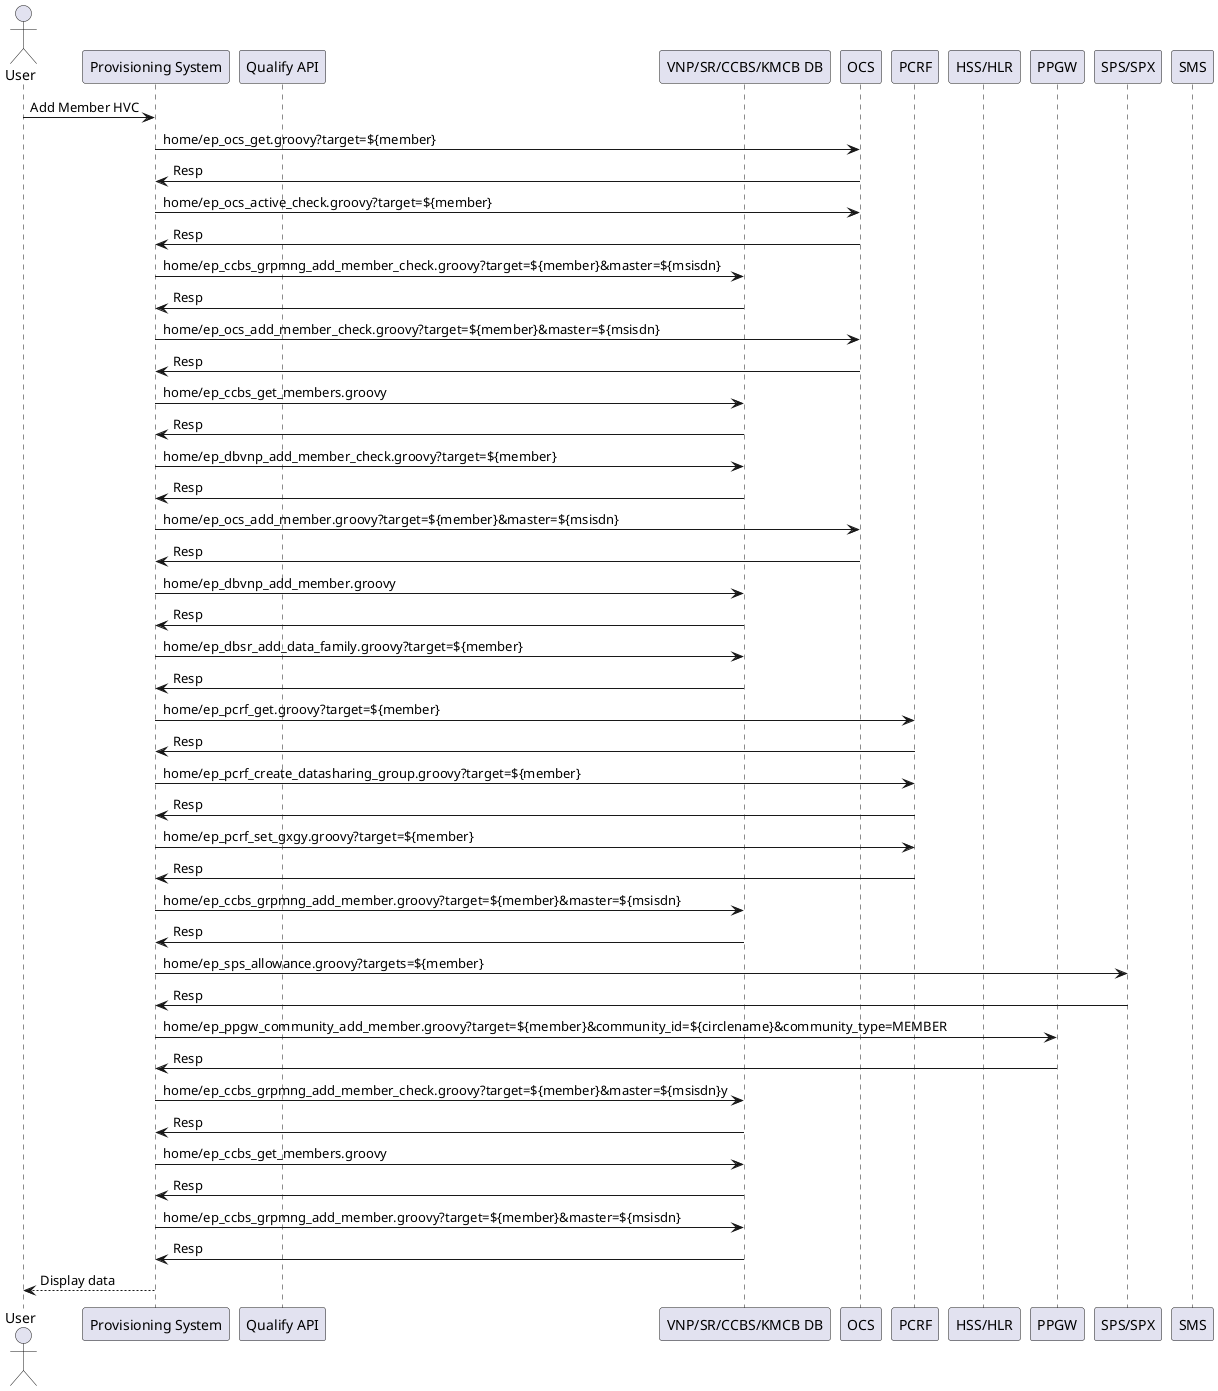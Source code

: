 @startuml
actor User
participant "Provisioning System" as pro
participant "Qualify API" as qAPI
participant "VNP/SR/CCBS/KMCB DB" as db
participant "OCS" as ocs
participant "PCRF" as pcrf
participant "HSS/HLR" as hss
participant "PPGW" as ppgw
participant "SPS/SPX" as sps
participant "SMS" as sms

User -> pro: Add Member HVC
pro -> ocs: home/ep_ocs_get.groovy?target=${member}
ocs -> pro: Resp
pro -> ocs: home/ep_ocs_active_check.groovy?target=${member}
ocs -> pro: Resp
pro -> db: home/ep_ccbs_grpmng_add_member_check.groovy?target=${member}&master=${msisdn}
db ->pro: Resp
pro -> ocs:home/ep_ocs_add_member_check.groovy?target=${member}&master=${msisdn}
ocs -> pro: Resp
pro -> db:home/ep_ccbs_get_members.groovy
db -> pro: Resp
pro -> db:home/ep_dbvnp_add_member_check.groovy?target=${member}
db -> pro: Resp
pro -> ocs: home/ep_ocs_add_member.groovy?target=${member}&master=${msisdn}
ocs -> pro: Resp

pro -> db:home/ep_dbvnp_add_member.groovy
db -> pro: Resp

pro -> db:home/ep_dbsr_add_data_family.groovy?target=${member}
db -> pro: Resp

pro -> pcrf:home/ep_pcrf_get.groovy?target=${member}
pcrf -> pro: Resp
pro -> pcrf:home/ep_pcrf_create_datasharing_group.groovy?target=${member}
pcrf -> pro: Resp
pro -> pcrf:home/ep_pcrf_set_gxgy.groovy?target=${member}
pcrf -> pro: Resp
pro -> db:home/ep_ccbs_grpmng_add_member.groovy?target=${member}&master=${msisdn}
db -> pro: Resp
pro -> sps:home/ep_sps_allowance.groovy?targets=${member}
sps -> pro: Resp
pro -> ppgw:home/ep_ppgw_community_add_member.groovy?target=${member}&community_id=${circlename}&community_type=MEMBER
ppgw -> pro: Resp
pro -> db:home/ep_ccbs_grpmng_add_member_check.groovy?target=${member}&master=${msisdn}y
db -> pro: Resp
pro -> db:home/ep_ccbs_get_members.groovy
db -> pro: Resp
pro -> db:home/ep_ccbs_grpmng_add_member.groovy?target=${member}&master=${msisdn}
db -> pro: Resp
pro --> User: Display data
@enduml
